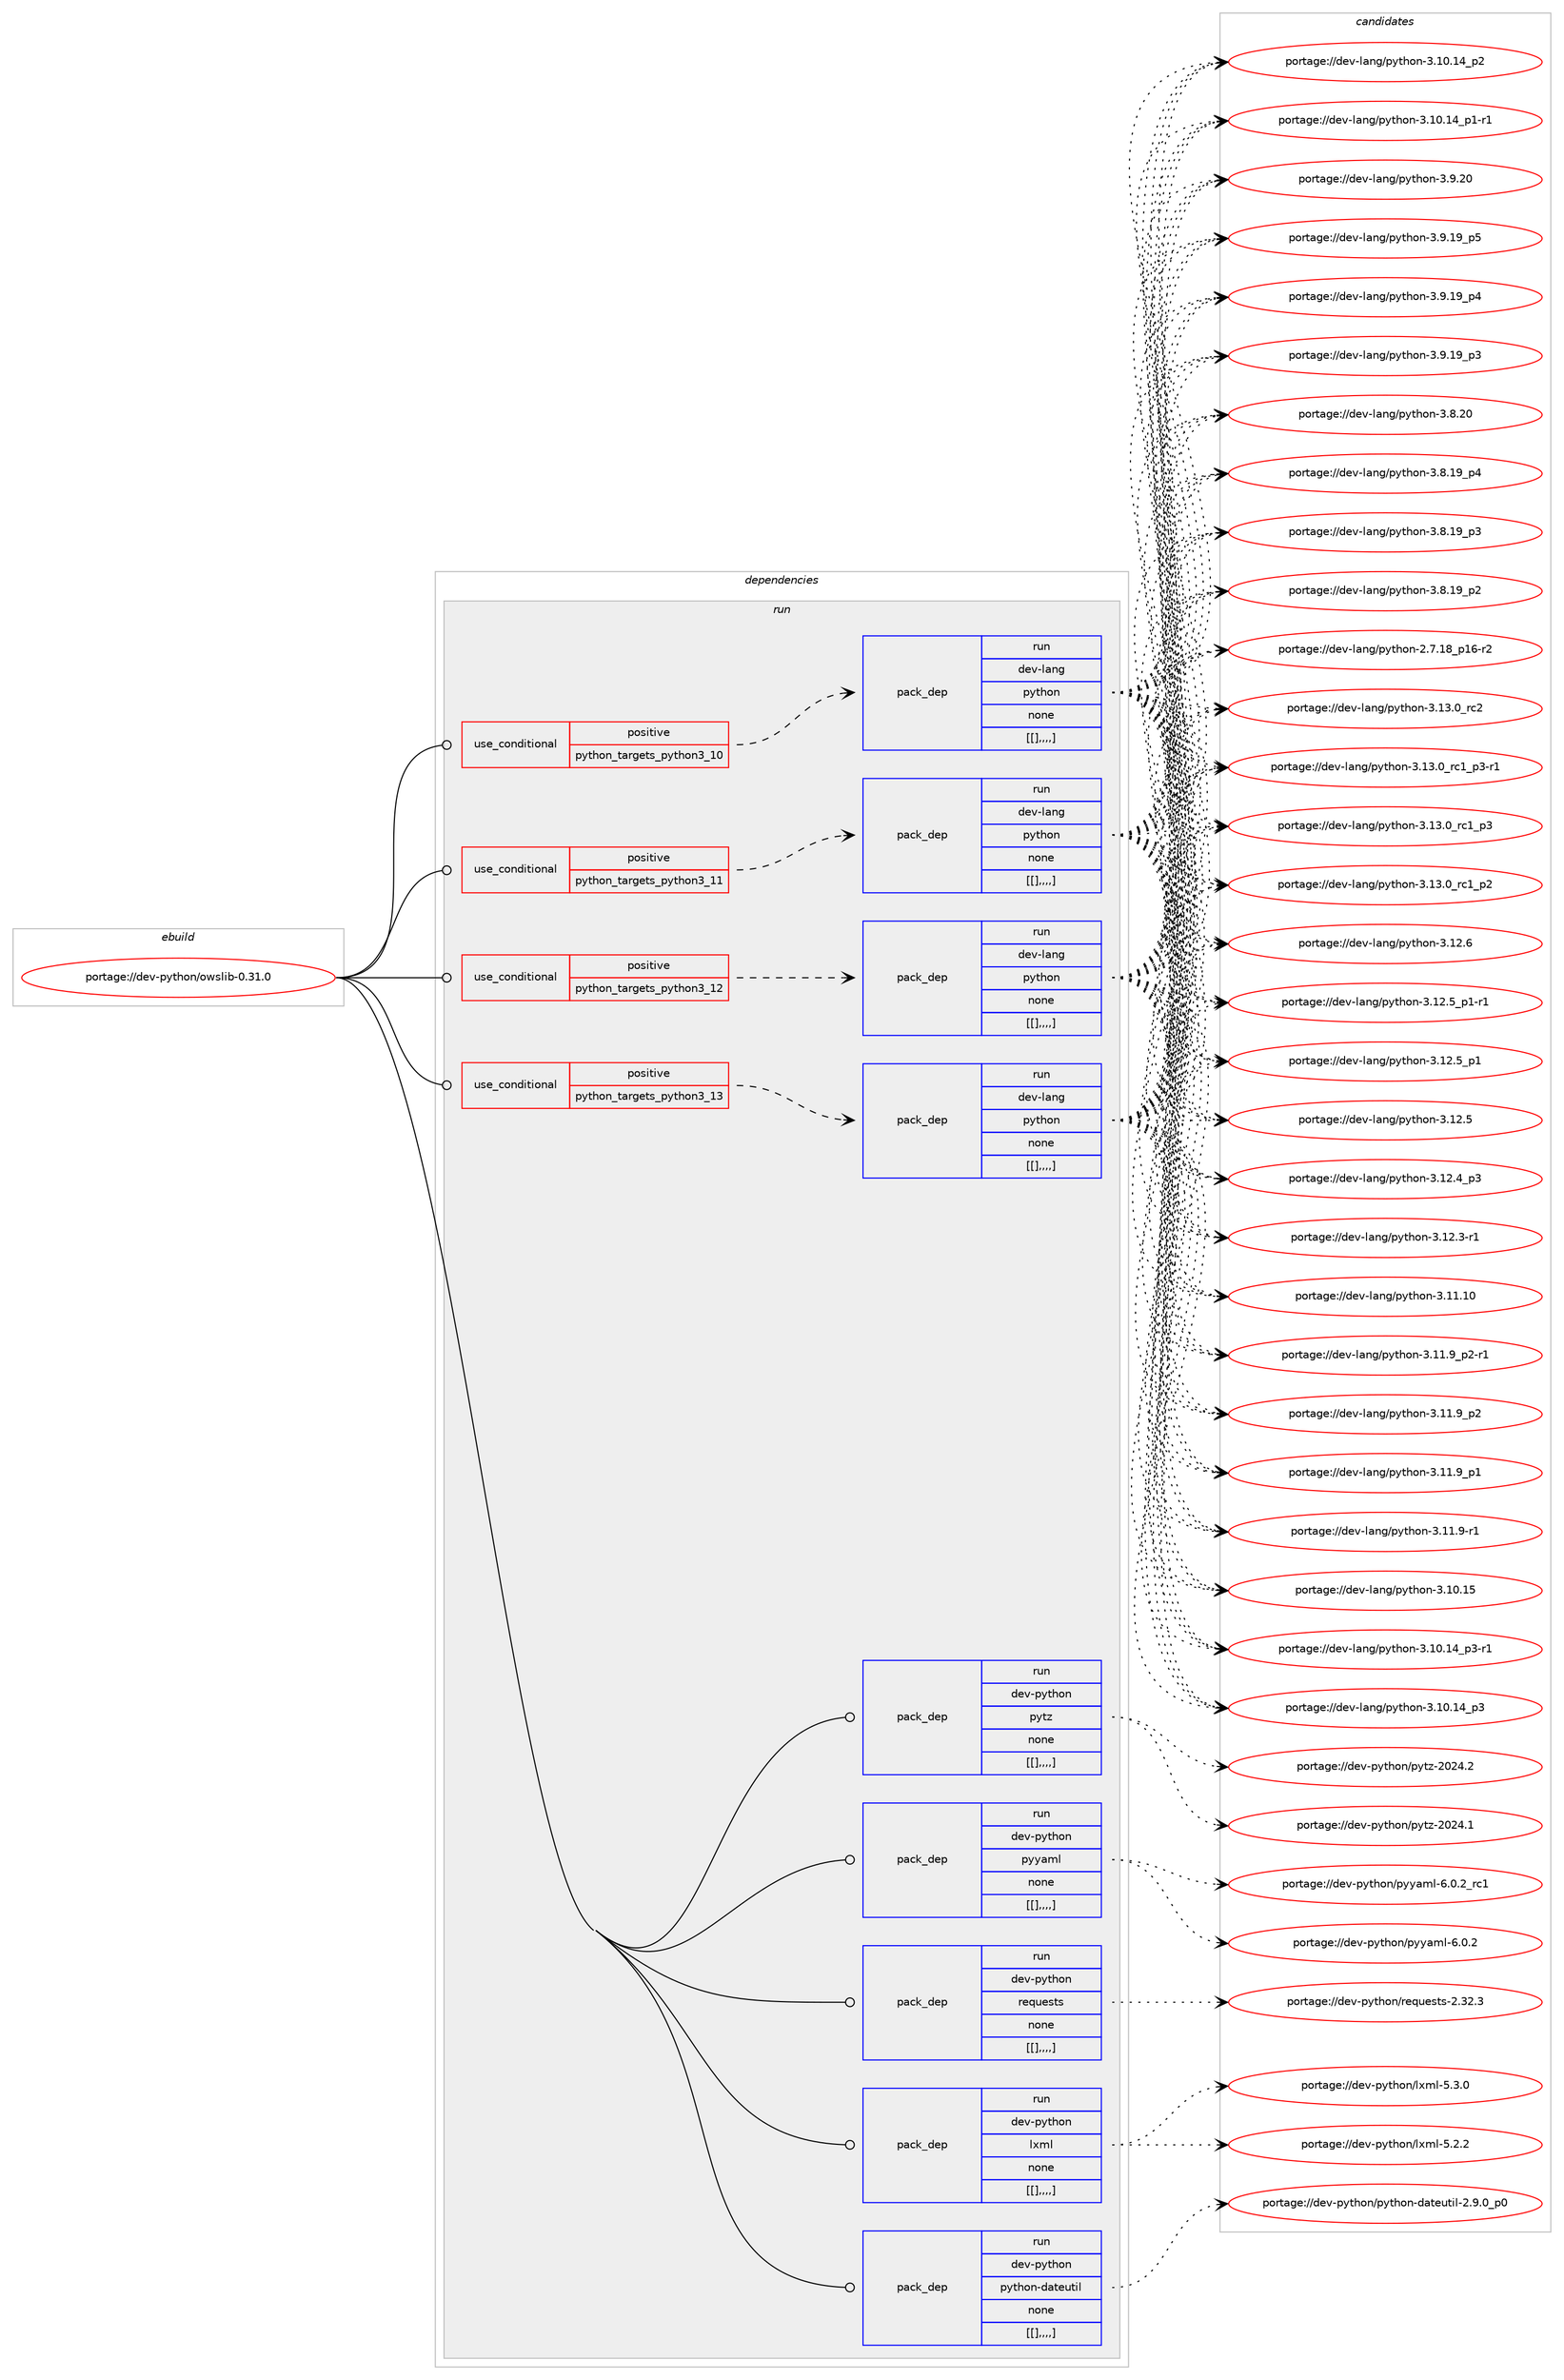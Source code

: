 digraph prolog {

# *************
# Graph options
# *************

newrank=true;
concentrate=true;
compound=true;
graph [rankdir=LR,fontname=Helvetica,fontsize=10,ranksep=1.5];#, ranksep=2.5, nodesep=0.2];
edge  [arrowhead=vee];
node  [fontname=Helvetica,fontsize=10];

# **********
# The ebuild
# **********

subgraph cluster_leftcol {
color=gray;
label=<<i>ebuild</i>>;
id [label="portage://dev-python/owslib-0.31.0", color=red, width=4, href="../dev-python/owslib-0.31.0.svg"];
}

# ****************
# The dependencies
# ****************

subgraph cluster_midcol {
color=gray;
label=<<i>dependencies</i>>;
subgraph cluster_compile {
fillcolor="#eeeeee";
style=filled;
label=<<i>compile</i>>;
}
subgraph cluster_compileandrun {
fillcolor="#eeeeee";
style=filled;
label=<<i>compile and run</i>>;
}
subgraph cluster_run {
fillcolor="#eeeeee";
style=filled;
label=<<i>run</i>>;
subgraph cond36286 {
dependency154596 [label=<<TABLE BORDER="0" CELLBORDER="1" CELLSPACING="0" CELLPADDING="4"><TR><TD ROWSPAN="3" CELLPADDING="10">use_conditional</TD></TR><TR><TD>positive</TD></TR><TR><TD>python_targets_python3_10</TD></TR></TABLE>>, shape=none, color=red];
subgraph pack117092 {
dependency154597 [label=<<TABLE BORDER="0" CELLBORDER="1" CELLSPACING="0" CELLPADDING="4" WIDTH="220"><TR><TD ROWSPAN="6" CELLPADDING="30">pack_dep</TD></TR><TR><TD WIDTH="110">run</TD></TR><TR><TD>dev-lang</TD></TR><TR><TD>python</TD></TR><TR><TD>none</TD></TR><TR><TD>[[],,,,]</TD></TR></TABLE>>, shape=none, color=blue];
}
dependency154596:e -> dependency154597:w [weight=20,style="dashed",arrowhead="vee"];
}
id:e -> dependency154596:w [weight=20,style="solid",arrowhead="odot"];
subgraph cond36287 {
dependency154598 [label=<<TABLE BORDER="0" CELLBORDER="1" CELLSPACING="0" CELLPADDING="4"><TR><TD ROWSPAN="3" CELLPADDING="10">use_conditional</TD></TR><TR><TD>positive</TD></TR><TR><TD>python_targets_python3_11</TD></TR></TABLE>>, shape=none, color=red];
subgraph pack117093 {
dependency154599 [label=<<TABLE BORDER="0" CELLBORDER="1" CELLSPACING="0" CELLPADDING="4" WIDTH="220"><TR><TD ROWSPAN="6" CELLPADDING="30">pack_dep</TD></TR><TR><TD WIDTH="110">run</TD></TR><TR><TD>dev-lang</TD></TR><TR><TD>python</TD></TR><TR><TD>none</TD></TR><TR><TD>[[],,,,]</TD></TR></TABLE>>, shape=none, color=blue];
}
dependency154598:e -> dependency154599:w [weight=20,style="dashed",arrowhead="vee"];
}
id:e -> dependency154598:w [weight=20,style="solid",arrowhead="odot"];
subgraph cond36288 {
dependency154600 [label=<<TABLE BORDER="0" CELLBORDER="1" CELLSPACING="0" CELLPADDING="4"><TR><TD ROWSPAN="3" CELLPADDING="10">use_conditional</TD></TR><TR><TD>positive</TD></TR><TR><TD>python_targets_python3_12</TD></TR></TABLE>>, shape=none, color=red];
subgraph pack117094 {
dependency154601 [label=<<TABLE BORDER="0" CELLBORDER="1" CELLSPACING="0" CELLPADDING="4" WIDTH="220"><TR><TD ROWSPAN="6" CELLPADDING="30">pack_dep</TD></TR><TR><TD WIDTH="110">run</TD></TR><TR><TD>dev-lang</TD></TR><TR><TD>python</TD></TR><TR><TD>none</TD></TR><TR><TD>[[],,,,]</TD></TR></TABLE>>, shape=none, color=blue];
}
dependency154600:e -> dependency154601:w [weight=20,style="dashed",arrowhead="vee"];
}
id:e -> dependency154600:w [weight=20,style="solid",arrowhead="odot"];
subgraph cond36289 {
dependency154602 [label=<<TABLE BORDER="0" CELLBORDER="1" CELLSPACING="0" CELLPADDING="4"><TR><TD ROWSPAN="3" CELLPADDING="10">use_conditional</TD></TR><TR><TD>positive</TD></TR><TR><TD>python_targets_python3_13</TD></TR></TABLE>>, shape=none, color=red];
subgraph pack117095 {
dependency154603 [label=<<TABLE BORDER="0" CELLBORDER="1" CELLSPACING="0" CELLPADDING="4" WIDTH="220"><TR><TD ROWSPAN="6" CELLPADDING="30">pack_dep</TD></TR><TR><TD WIDTH="110">run</TD></TR><TR><TD>dev-lang</TD></TR><TR><TD>python</TD></TR><TR><TD>none</TD></TR><TR><TD>[[],,,,]</TD></TR></TABLE>>, shape=none, color=blue];
}
dependency154602:e -> dependency154603:w [weight=20,style="dashed",arrowhead="vee"];
}
id:e -> dependency154602:w [weight=20,style="solid",arrowhead="odot"];
subgraph pack117096 {
dependency154604 [label=<<TABLE BORDER="0" CELLBORDER="1" CELLSPACING="0" CELLPADDING="4" WIDTH="220"><TR><TD ROWSPAN="6" CELLPADDING="30">pack_dep</TD></TR><TR><TD WIDTH="110">run</TD></TR><TR><TD>dev-python</TD></TR><TR><TD>lxml</TD></TR><TR><TD>none</TD></TR><TR><TD>[[],,,,]</TD></TR></TABLE>>, shape=none, color=blue];
}
id:e -> dependency154604:w [weight=20,style="solid",arrowhead="odot"];
subgraph pack117097 {
dependency154605 [label=<<TABLE BORDER="0" CELLBORDER="1" CELLSPACING="0" CELLPADDING="4" WIDTH="220"><TR><TD ROWSPAN="6" CELLPADDING="30">pack_dep</TD></TR><TR><TD WIDTH="110">run</TD></TR><TR><TD>dev-python</TD></TR><TR><TD>python-dateutil</TD></TR><TR><TD>none</TD></TR><TR><TD>[[],,,,]</TD></TR></TABLE>>, shape=none, color=blue];
}
id:e -> dependency154605:w [weight=20,style="solid",arrowhead="odot"];
subgraph pack117098 {
dependency154606 [label=<<TABLE BORDER="0" CELLBORDER="1" CELLSPACING="0" CELLPADDING="4" WIDTH="220"><TR><TD ROWSPAN="6" CELLPADDING="30">pack_dep</TD></TR><TR><TD WIDTH="110">run</TD></TR><TR><TD>dev-python</TD></TR><TR><TD>pytz</TD></TR><TR><TD>none</TD></TR><TR><TD>[[],,,,]</TD></TR></TABLE>>, shape=none, color=blue];
}
id:e -> dependency154606:w [weight=20,style="solid",arrowhead="odot"];
subgraph pack117099 {
dependency154607 [label=<<TABLE BORDER="0" CELLBORDER="1" CELLSPACING="0" CELLPADDING="4" WIDTH="220"><TR><TD ROWSPAN="6" CELLPADDING="30">pack_dep</TD></TR><TR><TD WIDTH="110">run</TD></TR><TR><TD>dev-python</TD></TR><TR><TD>pyyaml</TD></TR><TR><TD>none</TD></TR><TR><TD>[[],,,,]</TD></TR></TABLE>>, shape=none, color=blue];
}
id:e -> dependency154607:w [weight=20,style="solid",arrowhead="odot"];
subgraph pack117100 {
dependency154608 [label=<<TABLE BORDER="0" CELLBORDER="1" CELLSPACING="0" CELLPADDING="4" WIDTH="220"><TR><TD ROWSPAN="6" CELLPADDING="30">pack_dep</TD></TR><TR><TD WIDTH="110">run</TD></TR><TR><TD>dev-python</TD></TR><TR><TD>requests</TD></TR><TR><TD>none</TD></TR><TR><TD>[[],,,,]</TD></TR></TABLE>>, shape=none, color=blue];
}
id:e -> dependency154608:w [weight=20,style="solid",arrowhead="odot"];
}
}

# **************
# The candidates
# **************

subgraph cluster_choices {
rank=same;
color=gray;
label=<<i>candidates</i>>;

subgraph choice117092 {
color=black;
nodesep=1;
choice10010111845108971101034711212111610411111045514649514648951149950 [label="portage://dev-lang/python-3.13.0_rc2", color=red, width=4,href="../dev-lang/python-3.13.0_rc2.svg"];
choice1001011184510897110103471121211161041111104551464951464895114994995112514511449 [label="portage://dev-lang/python-3.13.0_rc1_p3-r1", color=red, width=4,href="../dev-lang/python-3.13.0_rc1_p3-r1.svg"];
choice100101118451089711010347112121116104111110455146495146489511499499511251 [label="portage://dev-lang/python-3.13.0_rc1_p3", color=red, width=4,href="../dev-lang/python-3.13.0_rc1_p3.svg"];
choice100101118451089711010347112121116104111110455146495146489511499499511250 [label="portage://dev-lang/python-3.13.0_rc1_p2", color=red, width=4,href="../dev-lang/python-3.13.0_rc1_p2.svg"];
choice10010111845108971101034711212111610411111045514649504654 [label="portage://dev-lang/python-3.12.6", color=red, width=4,href="../dev-lang/python-3.12.6.svg"];
choice1001011184510897110103471121211161041111104551464950465395112494511449 [label="portage://dev-lang/python-3.12.5_p1-r1", color=red, width=4,href="../dev-lang/python-3.12.5_p1-r1.svg"];
choice100101118451089711010347112121116104111110455146495046539511249 [label="portage://dev-lang/python-3.12.5_p1", color=red, width=4,href="../dev-lang/python-3.12.5_p1.svg"];
choice10010111845108971101034711212111610411111045514649504653 [label="portage://dev-lang/python-3.12.5", color=red, width=4,href="../dev-lang/python-3.12.5.svg"];
choice100101118451089711010347112121116104111110455146495046529511251 [label="portage://dev-lang/python-3.12.4_p3", color=red, width=4,href="../dev-lang/python-3.12.4_p3.svg"];
choice100101118451089711010347112121116104111110455146495046514511449 [label="portage://dev-lang/python-3.12.3-r1", color=red, width=4,href="../dev-lang/python-3.12.3-r1.svg"];
choice1001011184510897110103471121211161041111104551464949464948 [label="portage://dev-lang/python-3.11.10", color=red, width=4,href="../dev-lang/python-3.11.10.svg"];
choice1001011184510897110103471121211161041111104551464949465795112504511449 [label="portage://dev-lang/python-3.11.9_p2-r1", color=red, width=4,href="../dev-lang/python-3.11.9_p2-r1.svg"];
choice100101118451089711010347112121116104111110455146494946579511250 [label="portage://dev-lang/python-3.11.9_p2", color=red, width=4,href="../dev-lang/python-3.11.9_p2.svg"];
choice100101118451089711010347112121116104111110455146494946579511249 [label="portage://dev-lang/python-3.11.9_p1", color=red, width=4,href="../dev-lang/python-3.11.9_p1.svg"];
choice100101118451089711010347112121116104111110455146494946574511449 [label="portage://dev-lang/python-3.11.9-r1", color=red, width=4,href="../dev-lang/python-3.11.9-r1.svg"];
choice1001011184510897110103471121211161041111104551464948464953 [label="portage://dev-lang/python-3.10.15", color=red, width=4,href="../dev-lang/python-3.10.15.svg"];
choice100101118451089711010347112121116104111110455146494846495295112514511449 [label="portage://dev-lang/python-3.10.14_p3-r1", color=red, width=4,href="../dev-lang/python-3.10.14_p3-r1.svg"];
choice10010111845108971101034711212111610411111045514649484649529511251 [label="portage://dev-lang/python-3.10.14_p3", color=red, width=4,href="../dev-lang/python-3.10.14_p3.svg"];
choice10010111845108971101034711212111610411111045514649484649529511250 [label="portage://dev-lang/python-3.10.14_p2", color=red, width=4,href="../dev-lang/python-3.10.14_p2.svg"];
choice100101118451089711010347112121116104111110455146494846495295112494511449 [label="portage://dev-lang/python-3.10.14_p1-r1", color=red, width=4,href="../dev-lang/python-3.10.14_p1-r1.svg"];
choice10010111845108971101034711212111610411111045514657465048 [label="portage://dev-lang/python-3.9.20", color=red, width=4,href="../dev-lang/python-3.9.20.svg"];
choice100101118451089711010347112121116104111110455146574649579511253 [label="portage://dev-lang/python-3.9.19_p5", color=red, width=4,href="../dev-lang/python-3.9.19_p5.svg"];
choice100101118451089711010347112121116104111110455146574649579511252 [label="portage://dev-lang/python-3.9.19_p4", color=red, width=4,href="../dev-lang/python-3.9.19_p4.svg"];
choice100101118451089711010347112121116104111110455146574649579511251 [label="portage://dev-lang/python-3.9.19_p3", color=red, width=4,href="../dev-lang/python-3.9.19_p3.svg"];
choice10010111845108971101034711212111610411111045514656465048 [label="portage://dev-lang/python-3.8.20", color=red, width=4,href="../dev-lang/python-3.8.20.svg"];
choice100101118451089711010347112121116104111110455146564649579511252 [label="portage://dev-lang/python-3.8.19_p4", color=red, width=4,href="../dev-lang/python-3.8.19_p4.svg"];
choice100101118451089711010347112121116104111110455146564649579511251 [label="portage://dev-lang/python-3.8.19_p3", color=red, width=4,href="../dev-lang/python-3.8.19_p3.svg"];
choice100101118451089711010347112121116104111110455146564649579511250 [label="portage://dev-lang/python-3.8.19_p2", color=red, width=4,href="../dev-lang/python-3.8.19_p2.svg"];
choice100101118451089711010347112121116104111110455046554649569511249544511450 [label="portage://dev-lang/python-2.7.18_p16-r2", color=red, width=4,href="../dev-lang/python-2.7.18_p16-r2.svg"];
dependency154597:e -> choice10010111845108971101034711212111610411111045514649514648951149950:w [style=dotted,weight="100"];
dependency154597:e -> choice1001011184510897110103471121211161041111104551464951464895114994995112514511449:w [style=dotted,weight="100"];
dependency154597:e -> choice100101118451089711010347112121116104111110455146495146489511499499511251:w [style=dotted,weight="100"];
dependency154597:e -> choice100101118451089711010347112121116104111110455146495146489511499499511250:w [style=dotted,weight="100"];
dependency154597:e -> choice10010111845108971101034711212111610411111045514649504654:w [style=dotted,weight="100"];
dependency154597:e -> choice1001011184510897110103471121211161041111104551464950465395112494511449:w [style=dotted,weight="100"];
dependency154597:e -> choice100101118451089711010347112121116104111110455146495046539511249:w [style=dotted,weight="100"];
dependency154597:e -> choice10010111845108971101034711212111610411111045514649504653:w [style=dotted,weight="100"];
dependency154597:e -> choice100101118451089711010347112121116104111110455146495046529511251:w [style=dotted,weight="100"];
dependency154597:e -> choice100101118451089711010347112121116104111110455146495046514511449:w [style=dotted,weight="100"];
dependency154597:e -> choice1001011184510897110103471121211161041111104551464949464948:w [style=dotted,weight="100"];
dependency154597:e -> choice1001011184510897110103471121211161041111104551464949465795112504511449:w [style=dotted,weight="100"];
dependency154597:e -> choice100101118451089711010347112121116104111110455146494946579511250:w [style=dotted,weight="100"];
dependency154597:e -> choice100101118451089711010347112121116104111110455146494946579511249:w [style=dotted,weight="100"];
dependency154597:e -> choice100101118451089711010347112121116104111110455146494946574511449:w [style=dotted,weight="100"];
dependency154597:e -> choice1001011184510897110103471121211161041111104551464948464953:w [style=dotted,weight="100"];
dependency154597:e -> choice100101118451089711010347112121116104111110455146494846495295112514511449:w [style=dotted,weight="100"];
dependency154597:e -> choice10010111845108971101034711212111610411111045514649484649529511251:w [style=dotted,weight="100"];
dependency154597:e -> choice10010111845108971101034711212111610411111045514649484649529511250:w [style=dotted,weight="100"];
dependency154597:e -> choice100101118451089711010347112121116104111110455146494846495295112494511449:w [style=dotted,weight="100"];
dependency154597:e -> choice10010111845108971101034711212111610411111045514657465048:w [style=dotted,weight="100"];
dependency154597:e -> choice100101118451089711010347112121116104111110455146574649579511253:w [style=dotted,weight="100"];
dependency154597:e -> choice100101118451089711010347112121116104111110455146574649579511252:w [style=dotted,weight="100"];
dependency154597:e -> choice100101118451089711010347112121116104111110455146574649579511251:w [style=dotted,weight="100"];
dependency154597:e -> choice10010111845108971101034711212111610411111045514656465048:w [style=dotted,weight="100"];
dependency154597:e -> choice100101118451089711010347112121116104111110455146564649579511252:w [style=dotted,weight="100"];
dependency154597:e -> choice100101118451089711010347112121116104111110455146564649579511251:w [style=dotted,weight="100"];
dependency154597:e -> choice100101118451089711010347112121116104111110455146564649579511250:w [style=dotted,weight="100"];
dependency154597:e -> choice100101118451089711010347112121116104111110455046554649569511249544511450:w [style=dotted,weight="100"];
}
subgraph choice117093 {
color=black;
nodesep=1;
choice10010111845108971101034711212111610411111045514649514648951149950 [label="portage://dev-lang/python-3.13.0_rc2", color=red, width=4,href="../dev-lang/python-3.13.0_rc2.svg"];
choice1001011184510897110103471121211161041111104551464951464895114994995112514511449 [label="portage://dev-lang/python-3.13.0_rc1_p3-r1", color=red, width=4,href="../dev-lang/python-3.13.0_rc1_p3-r1.svg"];
choice100101118451089711010347112121116104111110455146495146489511499499511251 [label="portage://dev-lang/python-3.13.0_rc1_p3", color=red, width=4,href="../dev-lang/python-3.13.0_rc1_p3.svg"];
choice100101118451089711010347112121116104111110455146495146489511499499511250 [label="portage://dev-lang/python-3.13.0_rc1_p2", color=red, width=4,href="../dev-lang/python-3.13.0_rc1_p2.svg"];
choice10010111845108971101034711212111610411111045514649504654 [label="portage://dev-lang/python-3.12.6", color=red, width=4,href="../dev-lang/python-3.12.6.svg"];
choice1001011184510897110103471121211161041111104551464950465395112494511449 [label="portage://dev-lang/python-3.12.5_p1-r1", color=red, width=4,href="../dev-lang/python-3.12.5_p1-r1.svg"];
choice100101118451089711010347112121116104111110455146495046539511249 [label="portage://dev-lang/python-3.12.5_p1", color=red, width=4,href="../dev-lang/python-3.12.5_p1.svg"];
choice10010111845108971101034711212111610411111045514649504653 [label="portage://dev-lang/python-3.12.5", color=red, width=4,href="../dev-lang/python-3.12.5.svg"];
choice100101118451089711010347112121116104111110455146495046529511251 [label="portage://dev-lang/python-3.12.4_p3", color=red, width=4,href="../dev-lang/python-3.12.4_p3.svg"];
choice100101118451089711010347112121116104111110455146495046514511449 [label="portage://dev-lang/python-3.12.3-r1", color=red, width=4,href="../dev-lang/python-3.12.3-r1.svg"];
choice1001011184510897110103471121211161041111104551464949464948 [label="portage://dev-lang/python-3.11.10", color=red, width=4,href="../dev-lang/python-3.11.10.svg"];
choice1001011184510897110103471121211161041111104551464949465795112504511449 [label="portage://dev-lang/python-3.11.9_p2-r1", color=red, width=4,href="../dev-lang/python-3.11.9_p2-r1.svg"];
choice100101118451089711010347112121116104111110455146494946579511250 [label="portage://dev-lang/python-3.11.9_p2", color=red, width=4,href="../dev-lang/python-3.11.9_p2.svg"];
choice100101118451089711010347112121116104111110455146494946579511249 [label="portage://dev-lang/python-3.11.9_p1", color=red, width=4,href="../dev-lang/python-3.11.9_p1.svg"];
choice100101118451089711010347112121116104111110455146494946574511449 [label="portage://dev-lang/python-3.11.9-r1", color=red, width=4,href="../dev-lang/python-3.11.9-r1.svg"];
choice1001011184510897110103471121211161041111104551464948464953 [label="portage://dev-lang/python-3.10.15", color=red, width=4,href="../dev-lang/python-3.10.15.svg"];
choice100101118451089711010347112121116104111110455146494846495295112514511449 [label="portage://dev-lang/python-3.10.14_p3-r1", color=red, width=4,href="../dev-lang/python-3.10.14_p3-r1.svg"];
choice10010111845108971101034711212111610411111045514649484649529511251 [label="portage://dev-lang/python-3.10.14_p3", color=red, width=4,href="../dev-lang/python-3.10.14_p3.svg"];
choice10010111845108971101034711212111610411111045514649484649529511250 [label="portage://dev-lang/python-3.10.14_p2", color=red, width=4,href="../dev-lang/python-3.10.14_p2.svg"];
choice100101118451089711010347112121116104111110455146494846495295112494511449 [label="portage://dev-lang/python-3.10.14_p1-r1", color=red, width=4,href="../dev-lang/python-3.10.14_p1-r1.svg"];
choice10010111845108971101034711212111610411111045514657465048 [label="portage://dev-lang/python-3.9.20", color=red, width=4,href="../dev-lang/python-3.9.20.svg"];
choice100101118451089711010347112121116104111110455146574649579511253 [label="portage://dev-lang/python-3.9.19_p5", color=red, width=4,href="../dev-lang/python-3.9.19_p5.svg"];
choice100101118451089711010347112121116104111110455146574649579511252 [label="portage://dev-lang/python-3.9.19_p4", color=red, width=4,href="../dev-lang/python-3.9.19_p4.svg"];
choice100101118451089711010347112121116104111110455146574649579511251 [label="portage://dev-lang/python-3.9.19_p3", color=red, width=4,href="../dev-lang/python-3.9.19_p3.svg"];
choice10010111845108971101034711212111610411111045514656465048 [label="portage://dev-lang/python-3.8.20", color=red, width=4,href="../dev-lang/python-3.8.20.svg"];
choice100101118451089711010347112121116104111110455146564649579511252 [label="portage://dev-lang/python-3.8.19_p4", color=red, width=4,href="../dev-lang/python-3.8.19_p4.svg"];
choice100101118451089711010347112121116104111110455146564649579511251 [label="portage://dev-lang/python-3.8.19_p3", color=red, width=4,href="../dev-lang/python-3.8.19_p3.svg"];
choice100101118451089711010347112121116104111110455146564649579511250 [label="portage://dev-lang/python-3.8.19_p2", color=red, width=4,href="../dev-lang/python-3.8.19_p2.svg"];
choice100101118451089711010347112121116104111110455046554649569511249544511450 [label="portage://dev-lang/python-2.7.18_p16-r2", color=red, width=4,href="../dev-lang/python-2.7.18_p16-r2.svg"];
dependency154599:e -> choice10010111845108971101034711212111610411111045514649514648951149950:w [style=dotted,weight="100"];
dependency154599:e -> choice1001011184510897110103471121211161041111104551464951464895114994995112514511449:w [style=dotted,weight="100"];
dependency154599:e -> choice100101118451089711010347112121116104111110455146495146489511499499511251:w [style=dotted,weight="100"];
dependency154599:e -> choice100101118451089711010347112121116104111110455146495146489511499499511250:w [style=dotted,weight="100"];
dependency154599:e -> choice10010111845108971101034711212111610411111045514649504654:w [style=dotted,weight="100"];
dependency154599:e -> choice1001011184510897110103471121211161041111104551464950465395112494511449:w [style=dotted,weight="100"];
dependency154599:e -> choice100101118451089711010347112121116104111110455146495046539511249:w [style=dotted,weight="100"];
dependency154599:e -> choice10010111845108971101034711212111610411111045514649504653:w [style=dotted,weight="100"];
dependency154599:e -> choice100101118451089711010347112121116104111110455146495046529511251:w [style=dotted,weight="100"];
dependency154599:e -> choice100101118451089711010347112121116104111110455146495046514511449:w [style=dotted,weight="100"];
dependency154599:e -> choice1001011184510897110103471121211161041111104551464949464948:w [style=dotted,weight="100"];
dependency154599:e -> choice1001011184510897110103471121211161041111104551464949465795112504511449:w [style=dotted,weight="100"];
dependency154599:e -> choice100101118451089711010347112121116104111110455146494946579511250:w [style=dotted,weight="100"];
dependency154599:e -> choice100101118451089711010347112121116104111110455146494946579511249:w [style=dotted,weight="100"];
dependency154599:e -> choice100101118451089711010347112121116104111110455146494946574511449:w [style=dotted,weight="100"];
dependency154599:e -> choice1001011184510897110103471121211161041111104551464948464953:w [style=dotted,weight="100"];
dependency154599:e -> choice100101118451089711010347112121116104111110455146494846495295112514511449:w [style=dotted,weight="100"];
dependency154599:e -> choice10010111845108971101034711212111610411111045514649484649529511251:w [style=dotted,weight="100"];
dependency154599:e -> choice10010111845108971101034711212111610411111045514649484649529511250:w [style=dotted,weight="100"];
dependency154599:e -> choice100101118451089711010347112121116104111110455146494846495295112494511449:w [style=dotted,weight="100"];
dependency154599:e -> choice10010111845108971101034711212111610411111045514657465048:w [style=dotted,weight="100"];
dependency154599:e -> choice100101118451089711010347112121116104111110455146574649579511253:w [style=dotted,weight="100"];
dependency154599:e -> choice100101118451089711010347112121116104111110455146574649579511252:w [style=dotted,weight="100"];
dependency154599:e -> choice100101118451089711010347112121116104111110455146574649579511251:w [style=dotted,weight="100"];
dependency154599:e -> choice10010111845108971101034711212111610411111045514656465048:w [style=dotted,weight="100"];
dependency154599:e -> choice100101118451089711010347112121116104111110455146564649579511252:w [style=dotted,weight="100"];
dependency154599:e -> choice100101118451089711010347112121116104111110455146564649579511251:w [style=dotted,weight="100"];
dependency154599:e -> choice100101118451089711010347112121116104111110455146564649579511250:w [style=dotted,weight="100"];
dependency154599:e -> choice100101118451089711010347112121116104111110455046554649569511249544511450:w [style=dotted,weight="100"];
}
subgraph choice117094 {
color=black;
nodesep=1;
choice10010111845108971101034711212111610411111045514649514648951149950 [label="portage://dev-lang/python-3.13.0_rc2", color=red, width=4,href="../dev-lang/python-3.13.0_rc2.svg"];
choice1001011184510897110103471121211161041111104551464951464895114994995112514511449 [label="portage://dev-lang/python-3.13.0_rc1_p3-r1", color=red, width=4,href="../dev-lang/python-3.13.0_rc1_p3-r1.svg"];
choice100101118451089711010347112121116104111110455146495146489511499499511251 [label="portage://dev-lang/python-3.13.0_rc1_p3", color=red, width=4,href="../dev-lang/python-3.13.0_rc1_p3.svg"];
choice100101118451089711010347112121116104111110455146495146489511499499511250 [label="portage://dev-lang/python-3.13.0_rc1_p2", color=red, width=4,href="../dev-lang/python-3.13.0_rc1_p2.svg"];
choice10010111845108971101034711212111610411111045514649504654 [label="portage://dev-lang/python-3.12.6", color=red, width=4,href="../dev-lang/python-3.12.6.svg"];
choice1001011184510897110103471121211161041111104551464950465395112494511449 [label="portage://dev-lang/python-3.12.5_p1-r1", color=red, width=4,href="../dev-lang/python-3.12.5_p1-r1.svg"];
choice100101118451089711010347112121116104111110455146495046539511249 [label="portage://dev-lang/python-3.12.5_p1", color=red, width=4,href="../dev-lang/python-3.12.5_p1.svg"];
choice10010111845108971101034711212111610411111045514649504653 [label="portage://dev-lang/python-3.12.5", color=red, width=4,href="../dev-lang/python-3.12.5.svg"];
choice100101118451089711010347112121116104111110455146495046529511251 [label="portage://dev-lang/python-3.12.4_p3", color=red, width=4,href="../dev-lang/python-3.12.4_p3.svg"];
choice100101118451089711010347112121116104111110455146495046514511449 [label="portage://dev-lang/python-3.12.3-r1", color=red, width=4,href="../dev-lang/python-3.12.3-r1.svg"];
choice1001011184510897110103471121211161041111104551464949464948 [label="portage://dev-lang/python-3.11.10", color=red, width=4,href="../dev-lang/python-3.11.10.svg"];
choice1001011184510897110103471121211161041111104551464949465795112504511449 [label="portage://dev-lang/python-3.11.9_p2-r1", color=red, width=4,href="../dev-lang/python-3.11.9_p2-r1.svg"];
choice100101118451089711010347112121116104111110455146494946579511250 [label="portage://dev-lang/python-3.11.9_p2", color=red, width=4,href="../dev-lang/python-3.11.9_p2.svg"];
choice100101118451089711010347112121116104111110455146494946579511249 [label="portage://dev-lang/python-3.11.9_p1", color=red, width=4,href="../dev-lang/python-3.11.9_p1.svg"];
choice100101118451089711010347112121116104111110455146494946574511449 [label="portage://dev-lang/python-3.11.9-r1", color=red, width=4,href="../dev-lang/python-3.11.9-r1.svg"];
choice1001011184510897110103471121211161041111104551464948464953 [label="portage://dev-lang/python-3.10.15", color=red, width=4,href="../dev-lang/python-3.10.15.svg"];
choice100101118451089711010347112121116104111110455146494846495295112514511449 [label="portage://dev-lang/python-3.10.14_p3-r1", color=red, width=4,href="../dev-lang/python-3.10.14_p3-r1.svg"];
choice10010111845108971101034711212111610411111045514649484649529511251 [label="portage://dev-lang/python-3.10.14_p3", color=red, width=4,href="../dev-lang/python-3.10.14_p3.svg"];
choice10010111845108971101034711212111610411111045514649484649529511250 [label="portage://dev-lang/python-3.10.14_p2", color=red, width=4,href="../dev-lang/python-3.10.14_p2.svg"];
choice100101118451089711010347112121116104111110455146494846495295112494511449 [label="portage://dev-lang/python-3.10.14_p1-r1", color=red, width=4,href="../dev-lang/python-3.10.14_p1-r1.svg"];
choice10010111845108971101034711212111610411111045514657465048 [label="portage://dev-lang/python-3.9.20", color=red, width=4,href="../dev-lang/python-3.9.20.svg"];
choice100101118451089711010347112121116104111110455146574649579511253 [label="portage://dev-lang/python-3.9.19_p5", color=red, width=4,href="../dev-lang/python-3.9.19_p5.svg"];
choice100101118451089711010347112121116104111110455146574649579511252 [label="portage://dev-lang/python-3.9.19_p4", color=red, width=4,href="../dev-lang/python-3.9.19_p4.svg"];
choice100101118451089711010347112121116104111110455146574649579511251 [label="portage://dev-lang/python-3.9.19_p3", color=red, width=4,href="../dev-lang/python-3.9.19_p3.svg"];
choice10010111845108971101034711212111610411111045514656465048 [label="portage://dev-lang/python-3.8.20", color=red, width=4,href="../dev-lang/python-3.8.20.svg"];
choice100101118451089711010347112121116104111110455146564649579511252 [label="portage://dev-lang/python-3.8.19_p4", color=red, width=4,href="../dev-lang/python-3.8.19_p4.svg"];
choice100101118451089711010347112121116104111110455146564649579511251 [label="portage://dev-lang/python-3.8.19_p3", color=red, width=4,href="../dev-lang/python-3.8.19_p3.svg"];
choice100101118451089711010347112121116104111110455146564649579511250 [label="portage://dev-lang/python-3.8.19_p2", color=red, width=4,href="../dev-lang/python-3.8.19_p2.svg"];
choice100101118451089711010347112121116104111110455046554649569511249544511450 [label="portage://dev-lang/python-2.7.18_p16-r2", color=red, width=4,href="../dev-lang/python-2.7.18_p16-r2.svg"];
dependency154601:e -> choice10010111845108971101034711212111610411111045514649514648951149950:w [style=dotted,weight="100"];
dependency154601:e -> choice1001011184510897110103471121211161041111104551464951464895114994995112514511449:w [style=dotted,weight="100"];
dependency154601:e -> choice100101118451089711010347112121116104111110455146495146489511499499511251:w [style=dotted,weight="100"];
dependency154601:e -> choice100101118451089711010347112121116104111110455146495146489511499499511250:w [style=dotted,weight="100"];
dependency154601:e -> choice10010111845108971101034711212111610411111045514649504654:w [style=dotted,weight="100"];
dependency154601:e -> choice1001011184510897110103471121211161041111104551464950465395112494511449:w [style=dotted,weight="100"];
dependency154601:e -> choice100101118451089711010347112121116104111110455146495046539511249:w [style=dotted,weight="100"];
dependency154601:e -> choice10010111845108971101034711212111610411111045514649504653:w [style=dotted,weight="100"];
dependency154601:e -> choice100101118451089711010347112121116104111110455146495046529511251:w [style=dotted,weight="100"];
dependency154601:e -> choice100101118451089711010347112121116104111110455146495046514511449:w [style=dotted,weight="100"];
dependency154601:e -> choice1001011184510897110103471121211161041111104551464949464948:w [style=dotted,weight="100"];
dependency154601:e -> choice1001011184510897110103471121211161041111104551464949465795112504511449:w [style=dotted,weight="100"];
dependency154601:e -> choice100101118451089711010347112121116104111110455146494946579511250:w [style=dotted,weight="100"];
dependency154601:e -> choice100101118451089711010347112121116104111110455146494946579511249:w [style=dotted,weight="100"];
dependency154601:e -> choice100101118451089711010347112121116104111110455146494946574511449:w [style=dotted,weight="100"];
dependency154601:e -> choice1001011184510897110103471121211161041111104551464948464953:w [style=dotted,weight="100"];
dependency154601:e -> choice100101118451089711010347112121116104111110455146494846495295112514511449:w [style=dotted,weight="100"];
dependency154601:e -> choice10010111845108971101034711212111610411111045514649484649529511251:w [style=dotted,weight="100"];
dependency154601:e -> choice10010111845108971101034711212111610411111045514649484649529511250:w [style=dotted,weight="100"];
dependency154601:e -> choice100101118451089711010347112121116104111110455146494846495295112494511449:w [style=dotted,weight="100"];
dependency154601:e -> choice10010111845108971101034711212111610411111045514657465048:w [style=dotted,weight="100"];
dependency154601:e -> choice100101118451089711010347112121116104111110455146574649579511253:w [style=dotted,weight="100"];
dependency154601:e -> choice100101118451089711010347112121116104111110455146574649579511252:w [style=dotted,weight="100"];
dependency154601:e -> choice100101118451089711010347112121116104111110455146574649579511251:w [style=dotted,weight="100"];
dependency154601:e -> choice10010111845108971101034711212111610411111045514656465048:w [style=dotted,weight="100"];
dependency154601:e -> choice100101118451089711010347112121116104111110455146564649579511252:w [style=dotted,weight="100"];
dependency154601:e -> choice100101118451089711010347112121116104111110455146564649579511251:w [style=dotted,weight="100"];
dependency154601:e -> choice100101118451089711010347112121116104111110455146564649579511250:w [style=dotted,weight="100"];
dependency154601:e -> choice100101118451089711010347112121116104111110455046554649569511249544511450:w [style=dotted,weight="100"];
}
subgraph choice117095 {
color=black;
nodesep=1;
choice10010111845108971101034711212111610411111045514649514648951149950 [label="portage://dev-lang/python-3.13.0_rc2", color=red, width=4,href="../dev-lang/python-3.13.0_rc2.svg"];
choice1001011184510897110103471121211161041111104551464951464895114994995112514511449 [label="portage://dev-lang/python-3.13.0_rc1_p3-r1", color=red, width=4,href="../dev-lang/python-3.13.0_rc1_p3-r1.svg"];
choice100101118451089711010347112121116104111110455146495146489511499499511251 [label="portage://dev-lang/python-3.13.0_rc1_p3", color=red, width=4,href="../dev-lang/python-3.13.0_rc1_p3.svg"];
choice100101118451089711010347112121116104111110455146495146489511499499511250 [label="portage://dev-lang/python-3.13.0_rc1_p2", color=red, width=4,href="../dev-lang/python-3.13.0_rc1_p2.svg"];
choice10010111845108971101034711212111610411111045514649504654 [label="portage://dev-lang/python-3.12.6", color=red, width=4,href="../dev-lang/python-3.12.6.svg"];
choice1001011184510897110103471121211161041111104551464950465395112494511449 [label="portage://dev-lang/python-3.12.5_p1-r1", color=red, width=4,href="../dev-lang/python-3.12.5_p1-r1.svg"];
choice100101118451089711010347112121116104111110455146495046539511249 [label="portage://dev-lang/python-3.12.5_p1", color=red, width=4,href="../dev-lang/python-3.12.5_p1.svg"];
choice10010111845108971101034711212111610411111045514649504653 [label="portage://dev-lang/python-3.12.5", color=red, width=4,href="../dev-lang/python-3.12.5.svg"];
choice100101118451089711010347112121116104111110455146495046529511251 [label="portage://dev-lang/python-3.12.4_p3", color=red, width=4,href="../dev-lang/python-3.12.4_p3.svg"];
choice100101118451089711010347112121116104111110455146495046514511449 [label="portage://dev-lang/python-3.12.3-r1", color=red, width=4,href="../dev-lang/python-3.12.3-r1.svg"];
choice1001011184510897110103471121211161041111104551464949464948 [label="portage://dev-lang/python-3.11.10", color=red, width=4,href="../dev-lang/python-3.11.10.svg"];
choice1001011184510897110103471121211161041111104551464949465795112504511449 [label="portage://dev-lang/python-3.11.9_p2-r1", color=red, width=4,href="../dev-lang/python-3.11.9_p2-r1.svg"];
choice100101118451089711010347112121116104111110455146494946579511250 [label="portage://dev-lang/python-3.11.9_p2", color=red, width=4,href="../dev-lang/python-3.11.9_p2.svg"];
choice100101118451089711010347112121116104111110455146494946579511249 [label="portage://dev-lang/python-3.11.9_p1", color=red, width=4,href="../dev-lang/python-3.11.9_p1.svg"];
choice100101118451089711010347112121116104111110455146494946574511449 [label="portage://dev-lang/python-3.11.9-r1", color=red, width=4,href="../dev-lang/python-3.11.9-r1.svg"];
choice1001011184510897110103471121211161041111104551464948464953 [label="portage://dev-lang/python-3.10.15", color=red, width=4,href="../dev-lang/python-3.10.15.svg"];
choice100101118451089711010347112121116104111110455146494846495295112514511449 [label="portage://dev-lang/python-3.10.14_p3-r1", color=red, width=4,href="../dev-lang/python-3.10.14_p3-r1.svg"];
choice10010111845108971101034711212111610411111045514649484649529511251 [label="portage://dev-lang/python-3.10.14_p3", color=red, width=4,href="../dev-lang/python-3.10.14_p3.svg"];
choice10010111845108971101034711212111610411111045514649484649529511250 [label="portage://dev-lang/python-3.10.14_p2", color=red, width=4,href="../dev-lang/python-3.10.14_p2.svg"];
choice100101118451089711010347112121116104111110455146494846495295112494511449 [label="portage://dev-lang/python-3.10.14_p1-r1", color=red, width=4,href="../dev-lang/python-3.10.14_p1-r1.svg"];
choice10010111845108971101034711212111610411111045514657465048 [label="portage://dev-lang/python-3.9.20", color=red, width=4,href="../dev-lang/python-3.9.20.svg"];
choice100101118451089711010347112121116104111110455146574649579511253 [label="portage://dev-lang/python-3.9.19_p5", color=red, width=4,href="../dev-lang/python-3.9.19_p5.svg"];
choice100101118451089711010347112121116104111110455146574649579511252 [label="portage://dev-lang/python-3.9.19_p4", color=red, width=4,href="../dev-lang/python-3.9.19_p4.svg"];
choice100101118451089711010347112121116104111110455146574649579511251 [label="portage://dev-lang/python-3.9.19_p3", color=red, width=4,href="../dev-lang/python-3.9.19_p3.svg"];
choice10010111845108971101034711212111610411111045514656465048 [label="portage://dev-lang/python-3.8.20", color=red, width=4,href="../dev-lang/python-3.8.20.svg"];
choice100101118451089711010347112121116104111110455146564649579511252 [label="portage://dev-lang/python-3.8.19_p4", color=red, width=4,href="../dev-lang/python-3.8.19_p4.svg"];
choice100101118451089711010347112121116104111110455146564649579511251 [label="portage://dev-lang/python-3.8.19_p3", color=red, width=4,href="../dev-lang/python-3.8.19_p3.svg"];
choice100101118451089711010347112121116104111110455146564649579511250 [label="portage://dev-lang/python-3.8.19_p2", color=red, width=4,href="../dev-lang/python-3.8.19_p2.svg"];
choice100101118451089711010347112121116104111110455046554649569511249544511450 [label="portage://dev-lang/python-2.7.18_p16-r2", color=red, width=4,href="../dev-lang/python-2.7.18_p16-r2.svg"];
dependency154603:e -> choice10010111845108971101034711212111610411111045514649514648951149950:w [style=dotted,weight="100"];
dependency154603:e -> choice1001011184510897110103471121211161041111104551464951464895114994995112514511449:w [style=dotted,weight="100"];
dependency154603:e -> choice100101118451089711010347112121116104111110455146495146489511499499511251:w [style=dotted,weight="100"];
dependency154603:e -> choice100101118451089711010347112121116104111110455146495146489511499499511250:w [style=dotted,weight="100"];
dependency154603:e -> choice10010111845108971101034711212111610411111045514649504654:w [style=dotted,weight="100"];
dependency154603:e -> choice1001011184510897110103471121211161041111104551464950465395112494511449:w [style=dotted,weight="100"];
dependency154603:e -> choice100101118451089711010347112121116104111110455146495046539511249:w [style=dotted,weight="100"];
dependency154603:e -> choice10010111845108971101034711212111610411111045514649504653:w [style=dotted,weight="100"];
dependency154603:e -> choice100101118451089711010347112121116104111110455146495046529511251:w [style=dotted,weight="100"];
dependency154603:e -> choice100101118451089711010347112121116104111110455146495046514511449:w [style=dotted,weight="100"];
dependency154603:e -> choice1001011184510897110103471121211161041111104551464949464948:w [style=dotted,weight="100"];
dependency154603:e -> choice1001011184510897110103471121211161041111104551464949465795112504511449:w [style=dotted,weight="100"];
dependency154603:e -> choice100101118451089711010347112121116104111110455146494946579511250:w [style=dotted,weight="100"];
dependency154603:e -> choice100101118451089711010347112121116104111110455146494946579511249:w [style=dotted,weight="100"];
dependency154603:e -> choice100101118451089711010347112121116104111110455146494946574511449:w [style=dotted,weight="100"];
dependency154603:e -> choice1001011184510897110103471121211161041111104551464948464953:w [style=dotted,weight="100"];
dependency154603:e -> choice100101118451089711010347112121116104111110455146494846495295112514511449:w [style=dotted,weight="100"];
dependency154603:e -> choice10010111845108971101034711212111610411111045514649484649529511251:w [style=dotted,weight="100"];
dependency154603:e -> choice10010111845108971101034711212111610411111045514649484649529511250:w [style=dotted,weight="100"];
dependency154603:e -> choice100101118451089711010347112121116104111110455146494846495295112494511449:w [style=dotted,weight="100"];
dependency154603:e -> choice10010111845108971101034711212111610411111045514657465048:w [style=dotted,weight="100"];
dependency154603:e -> choice100101118451089711010347112121116104111110455146574649579511253:w [style=dotted,weight="100"];
dependency154603:e -> choice100101118451089711010347112121116104111110455146574649579511252:w [style=dotted,weight="100"];
dependency154603:e -> choice100101118451089711010347112121116104111110455146574649579511251:w [style=dotted,weight="100"];
dependency154603:e -> choice10010111845108971101034711212111610411111045514656465048:w [style=dotted,weight="100"];
dependency154603:e -> choice100101118451089711010347112121116104111110455146564649579511252:w [style=dotted,weight="100"];
dependency154603:e -> choice100101118451089711010347112121116104111110455146564649579511251:w [style=dotted,weight="100"];
dependency154603:e -> choice100101118451089711010347112121116104111110455146564649579511250:w [style=dotted,weight="100"];
dependency154603:e -> choice100101118451089711010347112121116104111110455046554649569511249544511450:w [style=dotted,weight="100"];
}
subgraph choice117096 {
color=black;
nodesep=1;
choice1001011184511212111610411111047108120109108455346514648 [label="portage://dev-python/lxml-5.3.0", color=red, width=4,href="../dev-python/lxml-5.3.0.svg"];
choice1001011184511212111610411111047108120109108455346504650 [label="portage://dev-python/lxml-5.2.2", color=red, width=4,href="../dev-python/lxml-5.2.2.svg"];
dependency154604:e -> choice1001011184511212111610411111047108120109108455346514648:w [style=dotted,weight="100"];
dependency154604:e -> choice1001011184511212111610411111047108120109108455346504650:w [style=dotted,weight="100"];
}
subgraph choice117097 {
color=black;
nodesep=1;
choice100101118451121211161041111104711212111610411111045100971161011171161051084550465746489511248 [label="portage://dev-python/python-dateutil-2.9.0_p0", color=red, width=4,href="../dev-python/python-dateutil-2.9.0_p0.svg"];
dependency154605:e -> choice100101118451121211161041111104711212111610411111045100971161011171161051084550465746489511248:w [style=dotted,weight="100"];
}
subgraph choice117098 {
color=black;
nodesep=1;
choice100101118451121211161041111104711212111612245504850524650 [label="portage://dev-python/pytz-2024.2", color=red, width=4,href="../dev-python/pytz-2024.2.svg"];
choice100101118451121211161041111104711212111612245504850524649 [label="portage://dev-python/pytz-2024.1", color=red, width=4,href="../dev-python/pytz-2024.1.svg"];
dependency154606:e -> choice100101118451121211161041111104711212111612245504850524650:w [style=dotted,weight="100"];
dependency154606:e -> choice100101118451121211161041111104711212111612245504850524649:w [style=dotted,weight="100"];
}
subgraph choice117099 {
color=black;
nodesep=1;
choice100101118451121211161041111104711212112197109108455446484650951149949 [label="portage://dev-python/pyyaml-6.0.2_rc1", color=red, width=4,href="../dev-python/pyyaml-6.0.2_rc1.svg"];
choice100101118451121211161041111104711212112197109108455446484650 [label="portage://dev-python/pyyaml-6.0.2", color=red, width=4,href="../dev-python/pyyaml-6.0.2.svg"];
dependency154607:e -> choice100101118451121211161041111104711212112197109108455446484650951149949:w [style=dotted,weight="100"];
dependency154607:e -> choice100101118451121211161041111104711212112197109108455446484650:w [style=dotted,weight="100"];
}
subgraph choice117100 {
color=black;
nodesep=1;
choice100101118451121211161041111104711410111311710111511611545504651504651 [label="portage://dev-python/requests-2.32.3", color=red, width=4,href="../dev-python/requests-2.32.3.svg"];
dependency154608:e -> choice100101118451121211161041111104711410111311710111511611545504651504651:w [style=dotted,weight="100"];
}
}

}
